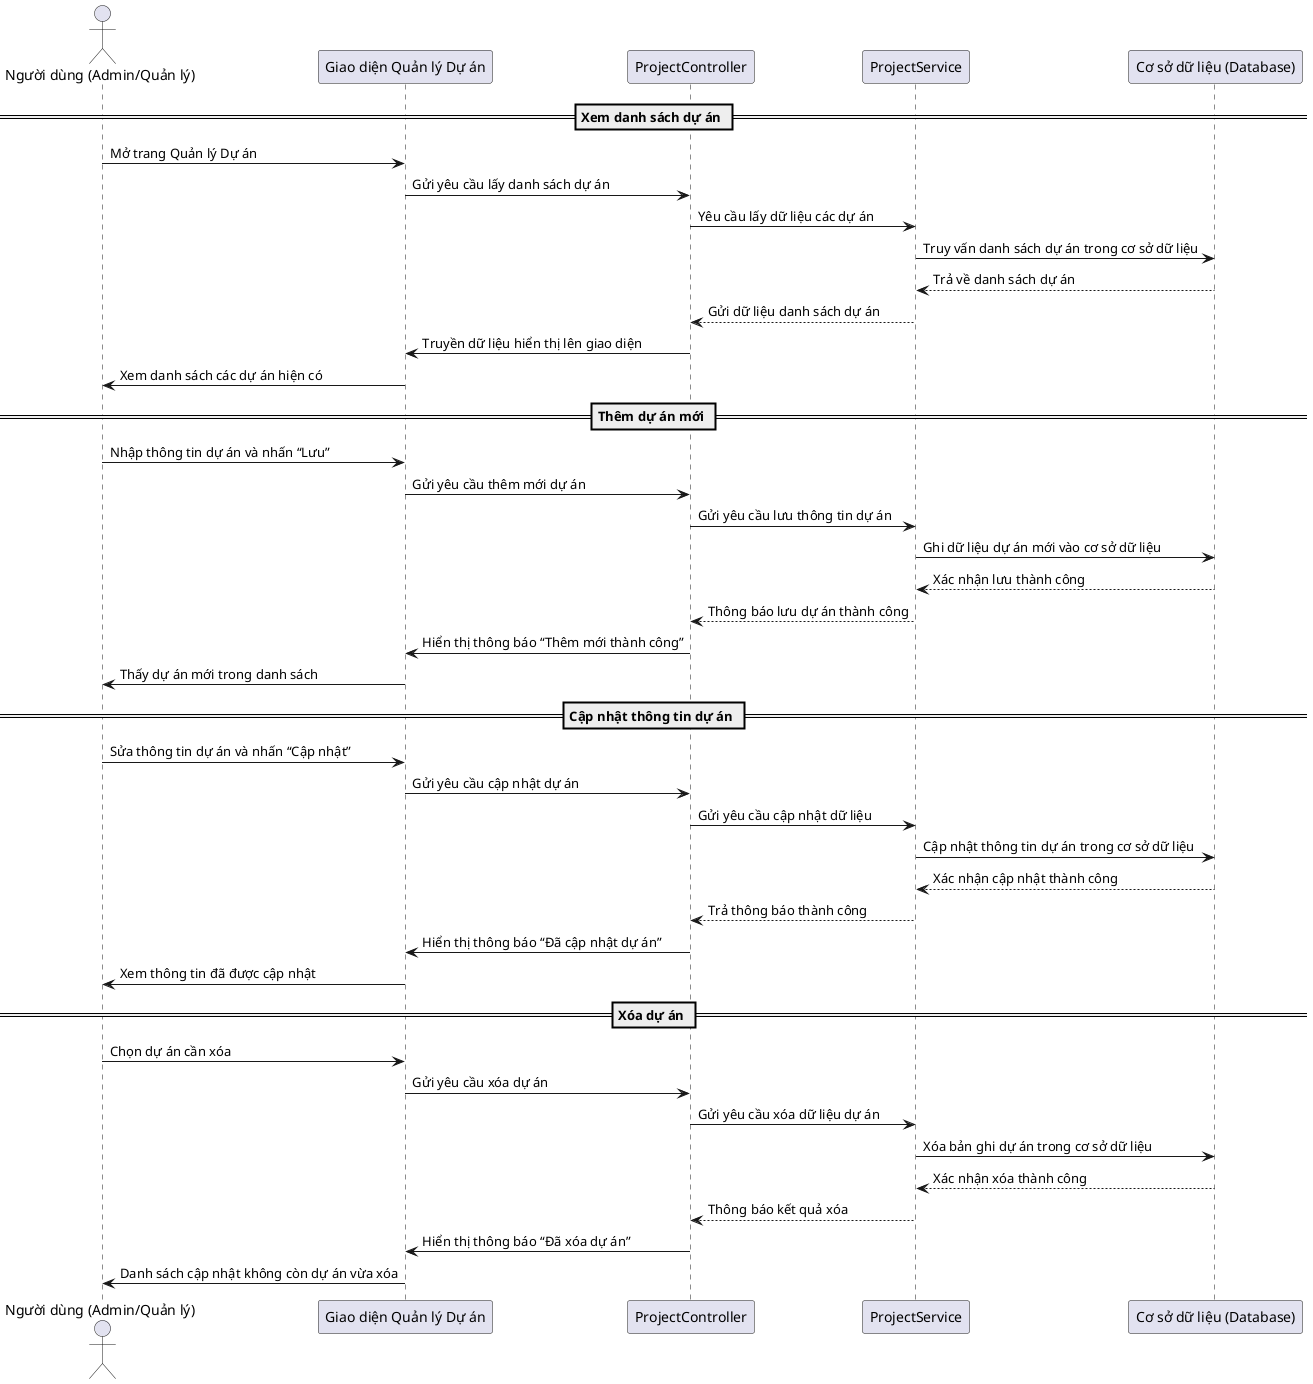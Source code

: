 @startuml
actor "Người dùng (Admin/Quản lý)" as User
participant "Giao diện Quản lý Dự án" as View
participant "ProjectController" as Controller
participant "ProjectService" as Service
participant "Cơ sở dữ liệu (Database)" as DB

== Xem danh sách dự án ==
User -> View: Mở trang Quản lý Dự án
View -> Controller: Gửi yêu cầu lấy danh sách dự án
Controller -> Service: Yêu cầu lấy dữ liệu các dự án
Service -> DB: Truy vấn danh sách dự án trong cơ sở dữ liệu
DB --> Service: Trả về danh sách dự án
Service --> Controller: Gửi dữ liệu danh sách dự án
Controller -> View: Truyền dữ liệu hiển thị lên giao diện
User <- View: Xem danh sách các dự án hiện có

== Thêm dự án mới ==
User -> View: Nhập thông tin dự án và nhấn “Lưu”
View -> Controller: Gửi yêu cầu thêm mới dự án
Controller -> Service: Gửi yêu cầu lưu thông tin dự án
Service -> DB: Ghi dữ liệu dự án mới vào cơ sở dữ liệu
DB --> Service: Xác nhận lưu thành công
Service --> Controller: Thông báo lưu dự án thành công
Controller -> View: Hiển thị thông báo “Thêm mới thành công”
User <- View: Thấy dự án mới trong danh sách

== Cập nhật thông tin dự án ==
User -> View: Sửa thông tin dự án và nhấn “Cập nhật”
View -> Controller: Gửi yêu cầu cập nhật dự án
Controller -> Service: Gửi yêu cầu cập nhật dữ liệu
Service -> DB: Cập nhật thông tin dự án trong cơ sở dữ liệu
DB --> Service: Xác nhận cập nhật thành công
Service --> Controller: Trả thông báo thành công
Controller -> View: Hiển thị thông báo “Đã cập nhật dự án”
User <- View: Xem thông tin đã được cập nhật

== Xóa dự án ==
User -> View: Chọn dự án cần xóa
View -> Controller: Gửi yêu cầu xóa dự án
Controller -> Service: Gửi yêu cầu xóa dữ liệu dự án
Service -> DB: Xóa bản ghi dự án trong cơ sở dữ liệu
DB --> Service: Xác nhận xóa thành công
Service --> Controller: Thông báo kết quả xóa
Controller -> View: Hiển thị thông báo “Đã xóa dự án”
User <- View: Danh sách cập nhật không còn dự án vừa xóa
@enduml
